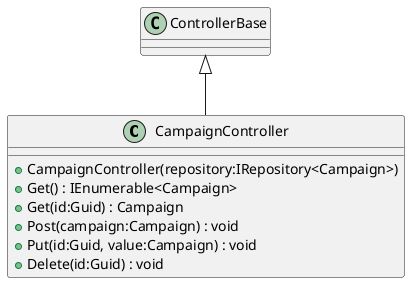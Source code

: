 @startuml
class CampaignController {
    + CampaignController(repository:IRepository<Campaign>)
    + Get() : IEnumerable<Campaign>
    + Get(id:Guid) : Campaign
    + Post(campaign:Campaign) : void
    + Put(id:Guid, value:Campaign) : void
    + Delete(id:Guid) : void
}
ControllerBase <|-- CampaignController
@enduml
